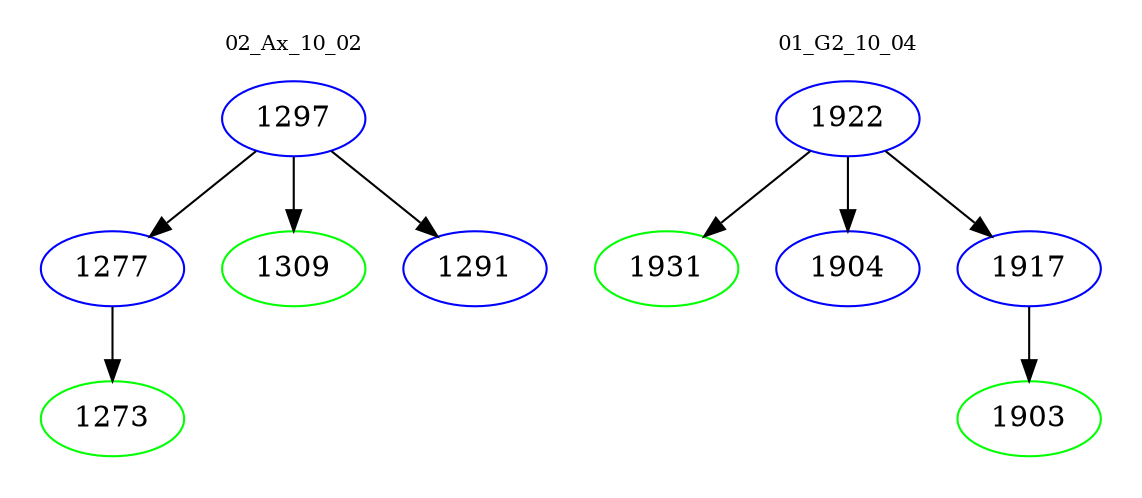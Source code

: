 digraph{
subgraph cluster_0 {
color = white
label = "02_Ax_10_02";
fontsize=10;
T0_1297 [label="1297", color="blue"]
T0_1297 -> T0_1277 [color="black"]
T0_1277 [label="1277", color="blue"]
T0_1277 -> T0_1273 [color="black"]
T0_1273 [label="1273", color="green"]
T0_1297 -> T0_1309 [color="black"]
T0_1309 [label="1309", color="green"]
T0_1297 -> T0_1291 [color="black"]
T0_1291 [label="1291", color="blue"]
}
subgraph cluster_1 {
color = white
label = "01_G2_10_04";
fontsize=10;
T1_1922 [label="1922", color="blue"]
T1_1922 -> T1_1931 [color="black"]
T1_1931 [label="1931", color="green"]
T1_1922 -> T1_1904 [color="black"]
T1_1904 [label="1904", color="blue"]
T1_1922 -> T1_1917 [color="black"]
T1_1917 [label="1917", color="blue"]
T1_1917 -> T1_1903 [color="black"]
T1_1903 [label="1903", color="green"]
}
}
